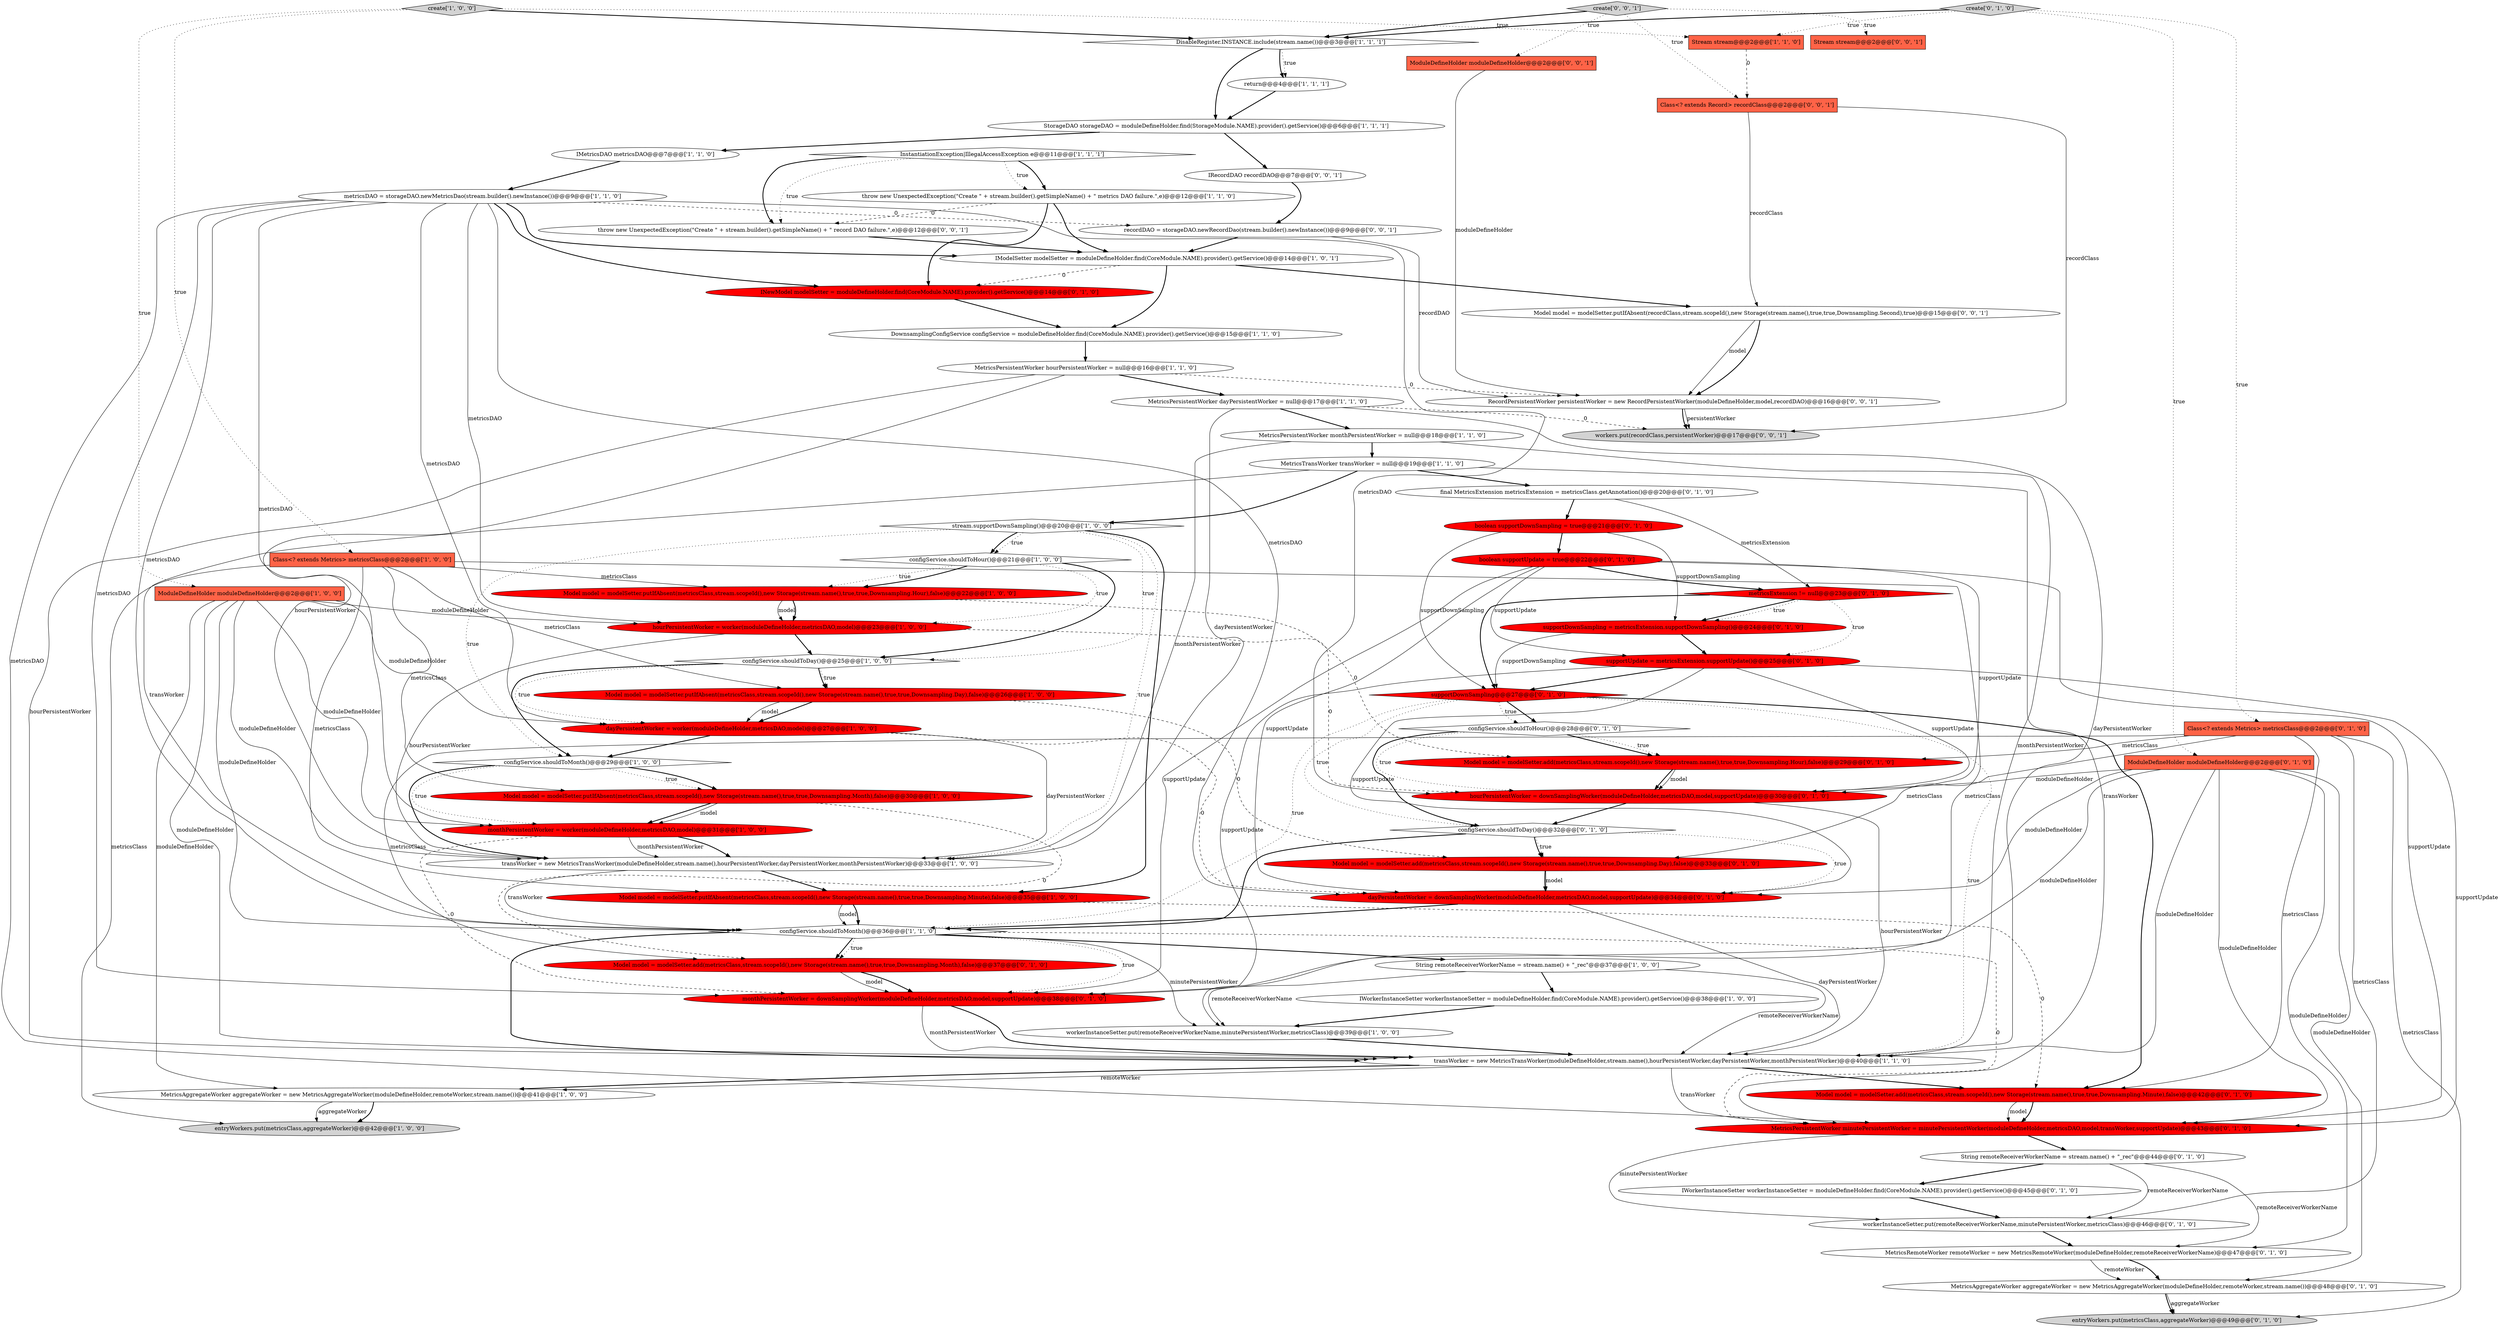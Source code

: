 digraph {
32 [style = filled, label = "MetricsAggregateWorker aggregateWorker = new MetricsAggregateWorker(moduleDefineHolder,remoteWorker,stream.name())@@@41@@@['1', '0', '0']", fillcolor = white, shape = ellipse image = "AAA0AAABBB1BBB"];
20 [style = filled, label = "create['1', '0', '0']", fillcolor = lightgray, shape = diamond image = "AAA0AAABBB1BBB"];
9 [style = filled, label = "stream.supportDownSampling()@@@20@@@['1', '0', '0']", fillcolor = white, shape = diamond image = "AAA0AAABBB1BBB"];
18 [style = filled, label = "hourPersistentWorker = worker(moduleDefineHolder,metricsDAO,model)@@@23@@@['1', '0', '0']", fillcolor = red, shape = ellipse image = "AAA1AAABBB1BBB"];
42 [style = filled, label = "MetricsRemoteWorker remoteWorker = new MetricsRemoteWorker(moduleDefineHolder,remoteReceiverWorkerName)@@@47@@@['0', '1', '0']", fillcolor = white, shape = ellipse image = "AAA0AAABBB2BBB"];
12 [style = filled, label = "transWorker = new MetricsTransWorker(moduleDefineHolder,stream.name(),hourPersistentWorker,dayPersistentWorker,monthPersistentWorker)@@@33@@@['1', '0', '0']", fillcolor = white, shape = ellipse image = "AAA0AAABBB1BBB"];
45 [style = filled, label = "workerInstanceSetter.put(remoteReceiverWorkerName,minutePersistentWorker,metricsClass)@@@46@@@['0', '1', '0']", fillcolor = white, shape = ellipse image = "AAA0AAABBB2BBB"];
55 [style = filled, label = "IWorkerInstanceSetter workerInstanceSetter = moduleDefineHolder.find(CoreModule.NAME).provider().getService()@@@45@@@['0', '1', '0']", fillcolor = white, shape = ellipse image = "AAA0AAABBB2BBB"];
63 [style = filled, label = "Stream stream@@@2@@@['0', '0', '1']", fillcolor = tomato, shape = box image = "AAA0AAABBB3BBB"];
23 [style = filled, label = "Model model = modelSetter.putIfAbsent(metricsClass,stream.scopeId(),new Storage(stream.name(),true,true,Downsampling.Hour),false)@@@22@@@['1', '0', '0']", fillcolor = red, shape = ellipse image = "AAA1AAABBB1BBB"];
48 [style = filled, label = "boolean supportUpdate = true@@@22@@@['0', '1', '0']", fillcolor = red, shape = ellipse image = "AAA1AAABBB2BBB"];
10 [style = filled, label = "IWorkerInstanceSetter workerInstanceSetter = moduleDefineHolder.find(CoreModule.NAME).provider().getService()@@@38@@@['1', '0', '0']", fillcolor = white, shape = ellipse image = "AAA0AAABBB1BBB"];
56 [style = filled, label = "configService.shouldToHour()@@@28@@@['0', '1', '0']", fillcolor = white, shape = diamond image = "AAA0AAABBB2BBB"];
33 [style = filled, label = "String remoteReceiverWorkerName = stream.name() + \"_rec\"@@@37@@@['1', '0', '0']", fillcolor = white, shape = ellipse image = "AAA0AAABBB1BBB"];
53 [style = filled, label = "INewModel modelSetter = moduleDefineHolder.find(CoreModule.NAME).provider().getService()@@@14@@@['0', '1', '0']", fillcolor = red, shape = ellipse image = "AAA1AAABBB2BBB"];
41 [style = filled, label = "monthPersistentWorker = downSamplingWorker(moduleDefineHolder,metricsDAO,model,supportUpdate)@@@38@@@['0', '1', '0']", fillcolor = red, shape = ellipse image = "AAA1AAABBB2BBB"];
34 [style = filled, label = "DownsamplingConfigService configService = moduleDefineHolder.find(CoreModule.NAME).provider().getService()@@@15@@@['1', '1', '0']", fillcolor = white, shape = ellipse image = "AAA0AAABBB1BBB"];
39 [style = filled, label = "Model model = modelSetter.add(metricsClass,stream.scopeId(),new Storage(stream.name(),true,true,Downsampling.Day),false)@@@33@@@['0', '1', '0']", fillcolor = red, shape = ellipse image = "AAA1AAABBB2BBB"];
66 [style = filled, label = "Model model = modelSetter.putIfAbsent(recordClass,stream.scopeId(),new Storage(stream.name(),true,true,Downsampling.Second),true)@@@15@@@['0', '0', '1']", fillcolor = white, shape = ellipse image = "AAA0AAABBB3BBB"];
16 [style = filled, label = "Class<? extends Metrics> metricsClass@@@2@@@['1', '0', '0']", fillcolor = tomato, shape = box image = "AAA0AAABBB1BBB"];
26 [style = filled, label = "entryWorkers.put(metricsClass,aggregateWorker)@@@42@@@['1', '0', '0']", fillcolor = lightgray, shape = ellipse image = "AAA0AAABBB1BBB"];
30 [style = filled, label = "configService.shouldToHour()@@@21@@@['1', '0', '0']", fillcolor = white, shape = diamond image = "AAA0AAABBB1BBB"];
64 [style = filled, label = "throw new UnexpectedException(\"Create \" + stream.builder().getSimpleName() + \" record DAO failure.\",e)@@@12@@@['0', '0', '1']", fillcolor = white, shape = ellipse image = "AAA0AAABBB3BBB"];
1 [style = filled, label = "IMetricsDAO metricsDAO@@@7@@@['1', '1', '0']", fillcolor = white, shape = ellipse image = "AAA0AAABBB1BBB"];
14 [style = filled, label = "MetricsPersistentWorker monthPersistentWorker = null@@@18@@@['1', '1', '0']", fillcolor = white, shape = ellipse image = "AAA0AAABBB1BBB"];
2 [style = filled, label = "metricsDAO = storageDAO.newMetricsDao(stream.builder().newInstance())@@@9@@@['1', '1', '0']", fillcolor = white, shape = ellipse image = "AAA0AAABBB1BBB"];
27 [style = filled, label = "DisableRegister.INSTANCE.include(stream.name())@@@3@@@['1', '1', '1']", fillcolor = white, shape = diamond image = "AAA0AAABBB1BBB"];
13 [style = filled, label = "throw new UnexpectedException(\"Create \" + stream.builder().getSimpleName() + \" metrics DAO failure.\",e)@@@12@@@['1', '1', '0']", fillcolor = white, shape = ellipse image = "AAA0AAABBB1BBB"];
59 [style = filled, label = "supportDownSampling = metricsExtension.supportDownSampling()@@@24@@@['0', '1', '0']", fillcolor = red, shape = ellipse image = "AAA1AAABBB2BBB"];
71 [style = filled, label = "workers.put(recordClass,persistentWorker)@@@17@@@['0', '0', '1']", fillcolor = lightgray, shape = ellipse image = "AAA0AAABBB3BBB"];
28 [style = filled, label = "configService.shouldToMonth()@@@36@@@['1', '1', '0']", fillcolor = white, shape = diamond image = "AAA0AAABBB1BBB"];
43 [style = filled, label = "Class<? extends Metrics> metricsClass@@@2@@@['0', '1', '0']", fillcolor = tomato, shape = box image = "AAA0AAABBB2BBB"];
61 [style = filled, label = "MetricsPersistentWorker minutePersistentWorker = minutePersistentWorker(moduleDefineHolder,metricsDAO,model,transWorker,supportUpdate)@@@43@@@['0', '1', '0']", fillcolor = red, shape = ellipse image = "AAA1AAABBB2BBB"];
65 [style = filled, label = "create['0', '0', '1']", fillcolor = lightgray, shape = diamond image = "AAA0AAABBB3BBB"];
62 [style = filled, label = "supportDownSampling@@@27@@@['0', '1', '0']", fillcolor = red, shape = diamond image = "AAA1AAABBB2BBB"];
17 [style = filled, label = "MetricsTransWorker transWorker = null@@@19@@@['1', '1', '0']", fillcolor = white, shape = ellipse image = "AAA0AAABBB1BBB"];
24 [style = filled, label = "MetricsPersistentWorker hourPersistentWorker = null@@@16@@@['1', '1', '0']", fillcolor = white, shape = ellipse image = "AAA0AAABBB1BBB"];
54 [style = filled, label = "String remoteReceiverWorkerName = stream.name() + \"_rec\"@@@44@@@['0', '1', '0']", fillcolor = white, shape = ellipse image = "AAA0AAABBB2BBB"];
31 [style = filled, label = "Model model = modelSetter.putIfAbsent(metricsClass,stream.scopeId(),new Storage(stream.name(),true,true,Downsampling.Month),false)@@@30@@@['1', '0', '0']", fillcolor = red, shape = ellipse image = "AAA1AAABBB1BBB"];
0 [style = filled, label = "workerInstanceSetter.put(remoteReceiverWorkerName,minutePersistentWorker,metricsClass)@@@39@@@['1', '0', '0']", fillcolor = white, shape = ellipse image = "AAA0AAABBB1BBB"];
19 [style = filled, label = "Model model = modelSetter.putIfAbsent(metricsClass,stream.scopeId(),new Storage(stream.name(),true,true,Downsampling.Day),false)@@@26@@@['1', '0', '0']", fillcolor = red, shape = ellipse image = "AAA1AAABBB1BBB"];
35 [style = filled, label = "Model model = modelSetter.putIfAbsent(metricsClass,stream.scopeId(),new Storage(stream.name(),true,true,Downsampling.Minute),false)@@@35@@@['1', '0', '0']", fillcolor = red, shape = ellipse image = "AAA1AAABBB1BBB"];
29 [style = filled, label = "Stream stream@@@2@@@['1', '1', '0']", fillcolor = tomato, shape = box image = "AAA0AAABBB1BBB"];
3 [style = filled, label = "configService.shouldToDay()@@@25@@@['1', '0', '0']", fillcolor = white, shape = diamond image = "AAA0AAABBB1BBB"];
49 [style = filled, label = "Model model = modelSetter.add(metricsClass,stream.scopeId(),new Storage(stream.name(),true,true,Downsampling.Minute),false)@@@42@@@['0', '1', '0']", fillcolor = red, shape = ellipse image = "AAA1AAABBB2BBB"];
40 [style = filled, label = "configService.shouldToDay()@@@32@@@['0', '1', '0']", fillcolor = white, shape = diamond image = "AAA0AAABBB2BBB"];
67 [style = filled, label = "ModuleDefineHolder moduleDefineHolder@@@2@@@['0', '0', '1']", fillcolor = tomato, shape = box image = "AAA0AAABBB3BBB"];
15 [style = filled, label = "configService.shouldToMonth()@@@29@@@['1', '0', '0']", fillcolor = white, shape = diamond image = "AAA0AAABBB1BBB"];
25 [style = filled, label = "transWorker = new MetricsTransWorker(moduleDefineHolder,stream.name(),hourPersistentWorker,dayPersistentWorker,monthPersistentWorker)@@@40@@@['1', '1', '0']", fillcolor = white, shape = ellipse image = "AAA0AAABBB1BBB"];
37 [style = filled, label = "Model model = modelSetter.add(metricsClass,stream.scopeId(),new Storage(stream.name(),true,true,Downsampling.Hour),false)@@@29@@@['0', '1', '0']", fillcolor = red, shape = ellipse image = "AAA1AAABBB2BBB"];
6 [style = filled, label = "dayPersistentWorker = worker(moduleDefineHolder,metricsDAO,model)@@@27@@@['1', '0', '0']", fillcolor = red, shape = ellipse image = "AAA1AAABBB1BBB"];
4 [style = filled, label = "ModuleDefineHolder moduleDefineHolder@@@2@@@['1', '0', '0']", fillcolor = tomato, shape = box image = "AAA0AAABBB1BBB"];
21 [style = filled, label = "monthPersistentWorker = worker(moduleDefineHolder,metricsDAO,model)@@@31@@@['1', '0', '0']", fillcolor = red, shape = ellipse image = "AAA1AAABBB1BBB"];
68 [style = filled, label = "IRecordDAO recordDAO@@@7@@@['0', '0', '1']", fillcolor = white, shape = ellipse image = "AAA0AAABBB3BBB"];
11 [style = filled, label = "return@@@4@@@['1', '1', '1']", fillcolor = white, shape = ellipse image = "AAA0AAABBB1BBB"];
69 [style = filled, label = "recordDAO = storageDAO.newRecordDao(stream.builder().newInstance())@@@9@@@['0', '0', '1']", fillcolor = white, shape = ellipse image = "AAA0AAABBB3BBB"];
72 [style = filled, label = "RecordPersistentWorker persistentWorker = new RecordPersistentWorker(moduleDefineHolder,model,recordDAO)@@@16@@@['0', '0', '1']", fillcolor = white, shape = ellipse image = "AAA0AAABBB3BBB"];
58 [style = filled, label = "MetricsAggregateWorker aggregateWorker = new MetricsAggregateWorker(moduleDefineHolder,remoteWorker,stream.name())@@@48@@@['0', '1', '0']", fillcolor = white, shape = ellipse image = "AAA0AAABBB2BBB"];
57 [style = filled, label = "Model model = modelSetter.add(metricsClass,stream.scopeId(),new Storage(stream.name(),true,true,Downsampling.Month),false)@@@37@@@['0', '1', '0']", fillcolor = red, shape = ellipse image = "AAA1AAABBB2BBB"];
44 [style = filled, label = "create['0', '1', '0']", fillcolor = lightgray, shape = diamond image = "AAA0AAABBB2BBB"];
51 [style = filled, label = "final MetricsExtension metricsExtension = metricsClass.getAnnotation()@@@20@@@['0', '1', '0']", fillcolor = white, shape = ellipse image = "AAA0AAABBB2BBB"];
70 [style = filled, label = "Class<? extends Record> recordClass@@@2@@@['0', '0', '1']", fillcolor = tomato, shape = box image = "AAA0AAABBB3BBB"];
8 [style = filled, label = "IModelSetter modelSetter = moduleDefineHolder.find(CoreModule.NAME).provider().getService()@@@14@@@['1', '0', '1']", fillcolor = white, shape = ellipse image = "AAA0AAABBB1BBB"];
22 [style = filled, label = "InstantiationException|IllegalAccessException e@@@11@@@['1', '1', '1']", fillcolor = white, shape = diamond image = "AAA0AAABBB1BBB"];
50 [style = filled, label = "supportUpdate = metricsExtension.supportUpdate()@@@25@@@['0', '1', '0']", fillcolor = red, shape = ellipse image = "AAA1AAABBB2BBB"];
5 [style = filled, label = "StorageDAO storageDAO = moduleDefineHolder.find(StorageModule.NAME).provider().getService()@@@6@@@['1', '1', '1']", fillcolor = white, shape = ellipse image = "AAA0AAABBB1BBB"];
7 [style = filled, label = "MetricsPersistentWorker dayPersistentWorker = null@@@17@@@['1', '1', '0']", fillcolor = white, shape = ellipse image = "AAA0AAABBB1BBB"];
46 [style = filled, label = "ModuleDefineHolder moduleDefineHolder@@@2@@@['0', '1', '0']", fillcolor = tomato, shape = box image = "AAA0AAABBB2BBB"];
38 [style = filled, label = "metricsExtension != null@@@23@@@['0', '1', '0']", fillcolor = red, shape = diamond image = "AAA1AAABBB2BBB"];
52 [style = filled, label = "entryWorkers.put(metricsClass,aggregateWorker)@@@49@@@['0', '1', '0']", fillcolor = lightgray, shape = ellipse image = "AAA0AAABBB2BBB"];
60 [style = filled, label = "hourPersistentWorker = downSamplingWorker(moduleDefineHolder,metricsDAO,model,supportUpdate)@@@30@@@['0', '1', '0']", fillcolor = red, shape = ellipse image = "AAA1AAABBB2BBB"];
36 [style = filled, label = "dayPersistentWorker = downSamplingWorker(moduleDefineHolder,metricsDAO,model,supportUpdate)@@@34@@@['0', '1', '0']", fillcolor = red, shape = ellipse image = "AAA1AAABBB2BBB"];
47 [style = filled, label = "boolean supportDownSampling = true@@@21@@@['0', '1', '0']", fillcolor = red, shape = ellipse image = "AAA1AAABBB2BBB"];
50->36 [style = solid, label="supportUpdate"];
25->49 [style = bold, label=""];
54->55 [style = bold, label=""];
40->39 [style = dotted, label="true"];
18->3 [style = bold, label=""];
9->12 [style = dotted, label="true"];
43->57 [style = solid, label="metricsClass"];
4->32 [style = solid, label="moduleDefineHolder"];
68->69 [style = bold, label=""];
15->31 [style = dotted, label="true"];
16->23 [style = solid, label="metricsClass"];
17->9 [style = bold, label=""];
5->68 [style = bold, label=""];
2->18 [style = solid, label="metricsDAO"];
2->60 [style = solid, label="metricsDAO"];
36->28 [style = bold, label=""];
64->8 [style = bold, label=""];
43->39 [style = solid, label="metricsClass"];
16->31 [style = solid, label="metricsClass"];
14->17 [style = bold, label=""];
60->25 [style = solid, label="hourPersistentWorker"];
31->21 [style = bold, label=""];
7->12 [style = solid, label="dayPersistentWorker"];
15->21 [style = dotted, label="true"];
3->6 [style = dotted, label="true"];
40->36 [style = dotted, label="true"];
57->41 [style = bold, label=""];
47->62 [style = solid, label="supportDownSampling"];
9->35 [style = bold, label=""];
48->41 [style = solid, label="supportUpdate"];
20->27 [style = bold, label=""];
7->14 [style = bold, label=""];
62->28 [style = dotted, label="true"];
16->26 [style = solid, label="metricsClass"];
70->71 [style = solid, label="recordClass"];
4->21 [style = solid, label="moduleDefineHolder"];
23->18 [style = solid, label="model"];
2->61 [style = solid, label="metricsDAO"];
2->53 [style = bold, label=""];
2->28 [style = solid, label="metricsDAO"];
34->24 [style = bold, label=""];
35->28 [style = solid, label="model"];
37->60 [style = bold, label=""];
3->19 [style = bold, label=""];
59->62 [style = solid, label="supportDownSampling"];
53->34 [style = bold, label=""];
0->25 [style = bold, label=""];
2->36 [style = solid, label="metricsDAO"];
36->25 [style = solid, label="dayPersistentWorker"];
6->36 [style = dashed, label="0"];
38->62 [style = bold, label=""];
51->47 [style = bold, label=""];
50->62 [style = bold, label=""];
4->6 [style = solid, label="moduleDefineHolder"];
57->41 [style = solid, label="model"];
62->49 [style = bold, label=""];
45->42 [style = bold, label=""];
28->25 [style = bold, label=""];
9->15 [style = dotted, label="true"];
65->70 [style = dotted, label="true"];
33->25 [style = solid, label="remoteReceiverWorkerName"];
27->5 [style = bold, label=""];
69->8 [style = bold, label=""];
22->64 [style = bold, label=""];
46->36 [style = solid, label="moduleDefineHolder"];
22->13 [style = bold, label=""];
62->56 [style = bold, label=""];
43->45 [style = solid, label="metricsClass"];
8->34 [style = bold, label=""];
48->50 [style = solid, label="supportUpdate"];
33->0 [style = solid, label="remoteReceiverWorkerName"];
62->25 [style = dotted, label="true"];
25->61 [style = solid, label="transWorker"];
14->25 [style = solid, label="monthPersistentWorker"];
2->6 [style = solid, label="metricsDAO"];
35->49 [style = dashed, label="0"];
46->58 [style = solid, label="moduleDefineHolder"];
47->48 [style = bold, label=""];
16->0 [style = solid, label="metricsClass"];
44->43 [style = dotted, label="true"];
48->36 [style = solid, label="supportUpdate"];
31->57 [style = dashed, label="0"];
44->46 [style = dotted, label="true"];
22->64 [style = dotted, label="true"];
2->41 [style = solid, label="metricsDAO"];
17->28 [style = solid, label="transWorker"];
66->72 [style = solid, label="model"];
12->35 [style = bold, label=""];
19->6 [style = bold, label=""];
32->26 [style = bold, label=""];
43->49 [style = solid, label="metricsClass"];
32->26 [style = solid, label="aggregateWorker"];
17->51 [style = bold, label=""];
19->6 [style = solid, label="model"];
35->28 [style = bold, label=""];
67->72 [style = solid, label="moduleDefineHolder"];
54->45 [style = solid, label="remoteReceiverWorkerName"];
5->1 [style = bold, label=""];
65->27 [style = bold, label=""];
46->41 [style = solid, label="moduleDefineHolder"];
27->11 [style = bold, label=""];
2->69 [style = dashed, label="0"];
15->31 [style = bold, label=""];
7->71 [style = dashed, label="0"];
72->71 [style = bold, label=""];
37->60 [style = solid, label="model"];
65->67 [style = dotted, label="true"];
22->13 [style = dotted, label="true"];
58->52 [style = solid, label="aggregateWorker"];
30->23 [style = dotted, label="true"];
10->0 [style = bold, label=""];
61->45 [style = solid, label="minutePersistentWorker"];
15->12 [style = bold, label=""];
48->61 [style = solid, label="supportUpdate"];
13->64 [style = dashed, label="0"];
41->25 [style = solid, label="monthPersistentWorker"];
24->7 [style = bold, label=""];
56->40 [style = bold, label=""];
38->50 [style = dotted, label="true"];
70->66 [style = solid, label="recordClass"];
28->41 [style = dotted, label="true"];
9->3 [style = dotted, label="true"];
44->29 [style = dotted, label="true"];
4->25 [style = solid, label="moduleDefineHolder"];
38->59 [style = bold, label=""];
46->61 [style = solid, label="moduleDefineHolder"];
59->50 [style = bold, label=""];
17->61 [style = solid, label="transWorker"];
56->37 [style = bold, label=""];
2->8 [style = bold, label=""];
69->72 [style = solid, label="recordDAO"];
6->12 [style = solid, label="dayPersistentWorker"];
4->28 [style = solid, label="moduleDefineHolder"];
56->60 [style = dotted, label="true"];
46->25 [style = solid, label="moduleDefineHolder"];
49->61 [style = bold, label=""];
12->28 [style = solid, label="transWorker"];
23->37 [style = dashed, label="0"];
6->15 [style = bold, label=""];
21->12 [style = bold, label=""];
24->72 [style = dashed, label="0"];
46->60 [style = solid, label="moduleDefineHolder"];
11->5 [style = bold, label=""];
18->60 [style = dashed, label="0"];
55->45 [style = bold, label=""];
40->39 [style = bold, label=""];
42->58 [style = bold, label=""];
4->12 [style = solid, label="moduleDefineHolder"];
19->39 [style = dashed, label="0"];
30->3 [style = bold, label=""];
20->4 [style = dotted, label="true"];
30->18 [style = dotted, label="true"];
39->36 [style = solid, label="model"];
51->38 [style = solid, label="metricsExtension"];
1->2 [style = bold, label=""];
25->32 [style = solid, label="remoteWorker"];
16->19 [style = solid, label="metricsClass"];
61->54 [style = bold, label=""];
28->57 [style = bold, label=""];
9->30 [style = dotted, label="true"];
54->42 [style = solid, label="remoteReceiverWorkerName"];
8->66 [style = bold, label=""];
50->61 [style = solid, label="supportUpdate"];
2->21 [style = solid, label="metricsDAO"];
23->18 [style = bold, label=""];
7->25 [style = solid, label="dayPersistentWorker"];
28->61 [style = dashed, label="0"];
72->71 [style = solid, label="persistentWorker"];
50->41 [style = solid, label="supportUpdate"];
43->37 [style = solid, label="metricsClass"];
13->53 [style = bold, label=""];
29->70 [style = dashed, label="0"];
30->23 [style = bold, label=""];
16->35 [style = solid, label="metricsClass"];
25->32 [style = bold, label=""];
38->59 [style = dotted, label="true"];
28->57 [style = dotted, label="true"];
31->21 [style = solid, label="model"];
9->30 [style = bold, label=""];
3->15 [style = bold, label=""];
33->10 [style = bold, label=""];
40->28 [style = bold, label=""];
14->12 [style = solid, label="monthPersistentWorker"];
8->53 [style = dashed, label="0"];
46->42 [style = solid, label="moduleDefineHolder"];
18->12 [style = solid, label="hourPersistentWorker"];
28->0 [style = solid, label="minutePersistentWorker"];
4->18 [style = solid, label="moduleDefineHolder"];
56->37 [style = dotted, label="true"];
27->11 [style = dotted, label="true"];
62->40 [style = dotted, label="true"];
3->19 [style = dotted, label="true"];
48->60 [style = solid, label="supportUpdate"];
48->38 [style = bold, label=""];
28->33 [style = bold, label=""];
24->12 [style = solid, label="hourPersistentWorker"];
20->29 [style = dotted, label="true"];
21->41 [style = dashed, label="0"];
60->40 [style = bold, label=""];
42->58 [style = solid, label="remoteWorker"];
66->72 [style = bold, label=""];
21->12 [style = solid, label="monthPersistentWorker"];
62->56 [style = dotted, label="true"];
41->25 [style = bold, label=""];
49->61 [style = solid, label="model"];
58->52 [style = bold, label=""];
43->52 [style = solid, label="metricsClass"];
13->8 [style = bold, label=""];
24->25 [style = solid, label="hourPersistentWorker"];
44->27 [style = bold, label=""];
65->63 [style = dotted, label="true"];
39->36 [style = bold, label=""];
50->60 [style = solid, label="supportUpdate"];
47->59 [style = solid, label="supportDownSampling"];
20->16 [style = dotted, label="true"];
}
